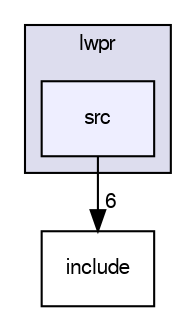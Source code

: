 digraph G {
  compound=true
  node [ fontsize="10", fontname="FreeSans"];
  edge [ labelfontsize="10", labelfontname="FreeSans"];
  subgraph clusterdir_7885b98eaf1daa0d9ea6630ac5a0e804 {
    graph [ bgcolor="#ddddee", pencolor="black", label="lwpr" fontname="FreeSans", fontsize="10", URL="dir_7885b98eaf1daa0d9ea6630ac5a0e804.html"]
  dir_ce2e6054429c0da06110d7447220772b [shape=box, label="src", style="filled", fillcolor="#eeeeff", pencolor="black", URL="dir_ce2e6054429c0da06110d7447220772b.html"];
  }
  dir_6ff4d6d8cf2ba529481aba906a2ffd13 [shape=box label="include" URL="dir_6ff4d6d8cf2ba529481aba906a2ffd13.html"];
  dir_ce2e6054429c0da06110d7447220772b->dir_6ff4d6d8cf2ba529481aba906a2ffd13 [headlabel="6", labeldistance=1.5 headhref="dir_000006_000007.html"];
}
